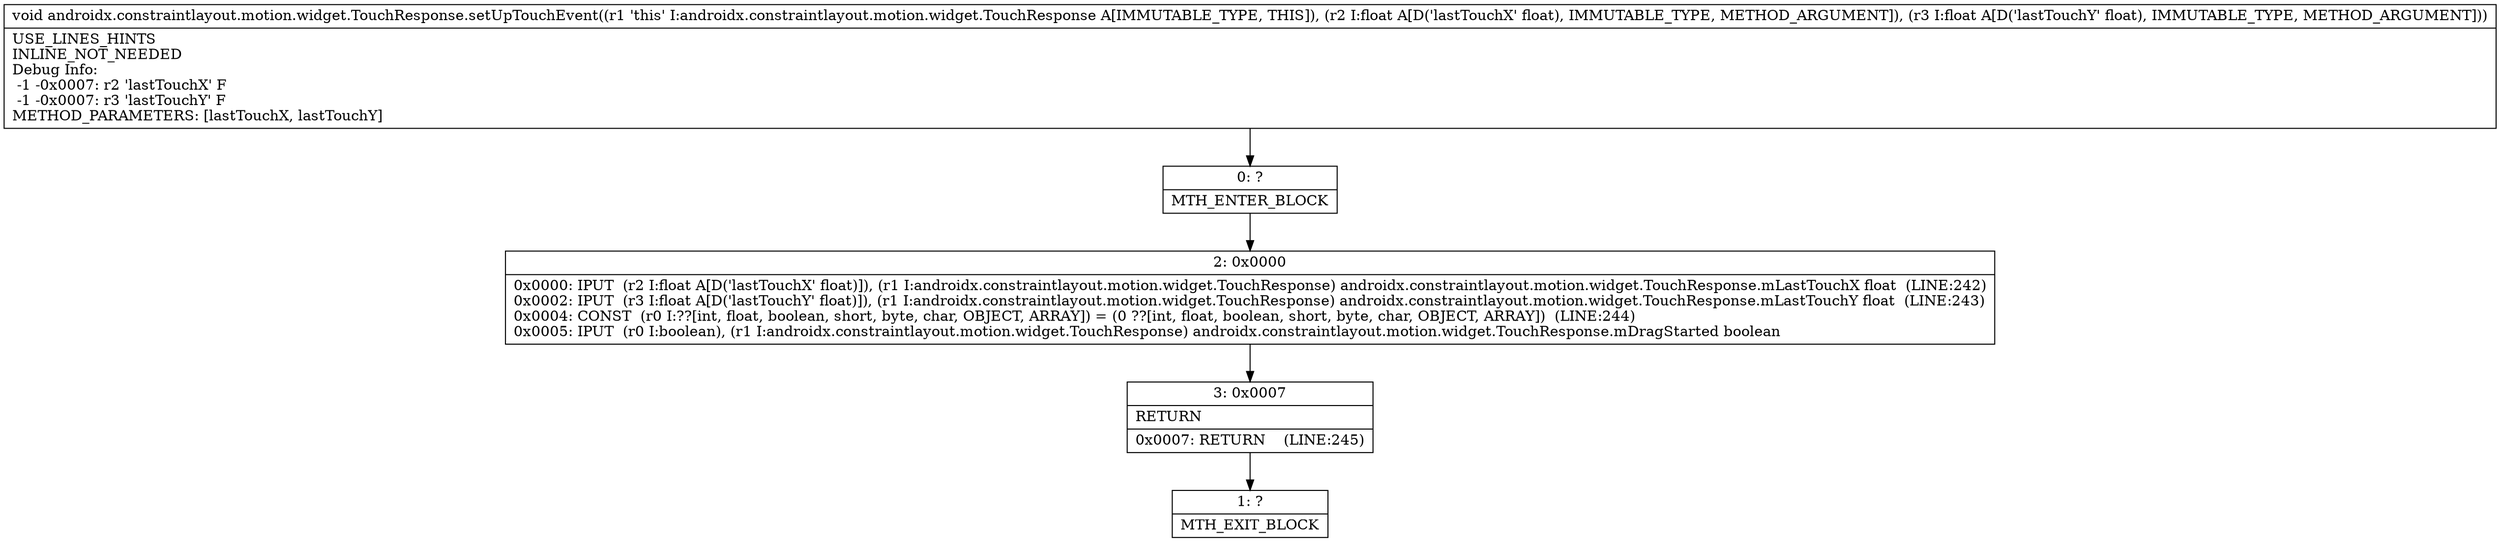 digraph "CFG forandroidx.constraintlayout.motion.widget.TouchResponse.setUpTouchEvent(FF)V" {
Node_0 [shape=record,label="{0\:\ ?|MTH_ENTER_BLOCK\l}"];
Node_2 [shape=record,label="{2\:\ 0x0000|0x0000: IPUT  (r2 I:float A[D('lastTouchX' float)]), (r1 I:androidx.constraintlayout.motion.widget.TouchResponse) androidx.constraintlayout.motion.widget.TouchResponse.mLastTouchX float  (LINE:242)\l0x0002: IPUT  (r3 I:float A[D('lastTouchY' float)]), (r1 I:androidx.constraintlayout.motion.widget.TouchResponse) androidx.constraintlayout.motion.widget.TouchResponse.mLastTouchY float  (LINE:243)\l0x0004: CONST  (r0 I:??[int, float, boolean, short, byte, char, OBJECT, ARRAY]) = (0 ??[int, float, boolean, short, byte, char, OBJECT, ARRAY])  (LINE:244)\l0x0005: IPUT  (r0 I:boolean), (r1 I:androidx.constraintlayout.motion.widget.TouchResponse) androidx.constraintlayout.motion.widget.TouchResponse.mDragStarted boolean \l}"];
Node_3 [shape=record,label="{3\:\ 0x0007|RETURN\l|0x0007: RETURN    (LINE:245)\l}"];
Node_1 [shape=record,label="{1\:\ ?|MTH_EXIT_BLOCK\l}"];
MethodNode[shape=record,label="{void androidx.constraintlayout.motion.widget.TouchResponse.setUpTouchEvent((r1 'this' I:androidx.constraintlayout.motion.widget.TouchResponse A[IMMUTABLE_TYPE, THIS]), (r2 I:float A[D('lastTouchX' float), IMMUTABLE_TYPE, METHOD_ARGUMENT]), (r3 I:float A[D('lastTouchY' float), IMMUTABLE_TYPE, METHOD_ARGUMENT]))  | USE_LINES_HINTS\lINLINE_NOT_NEEDED\lDebug Info:\l  \-1 \-0x0007: r2 'lastTouchX' F\l  \-1 \-0x0007: r3 'lastTouchY' F\lMETHOD_PARAMETERS: [lastTouchX, lastTouchY]\l}"];
MethodNode -> Node_0;Node_0 -> Node_2;
Node_2 -> Node_3;
Node_3 -> Node_1;
}

